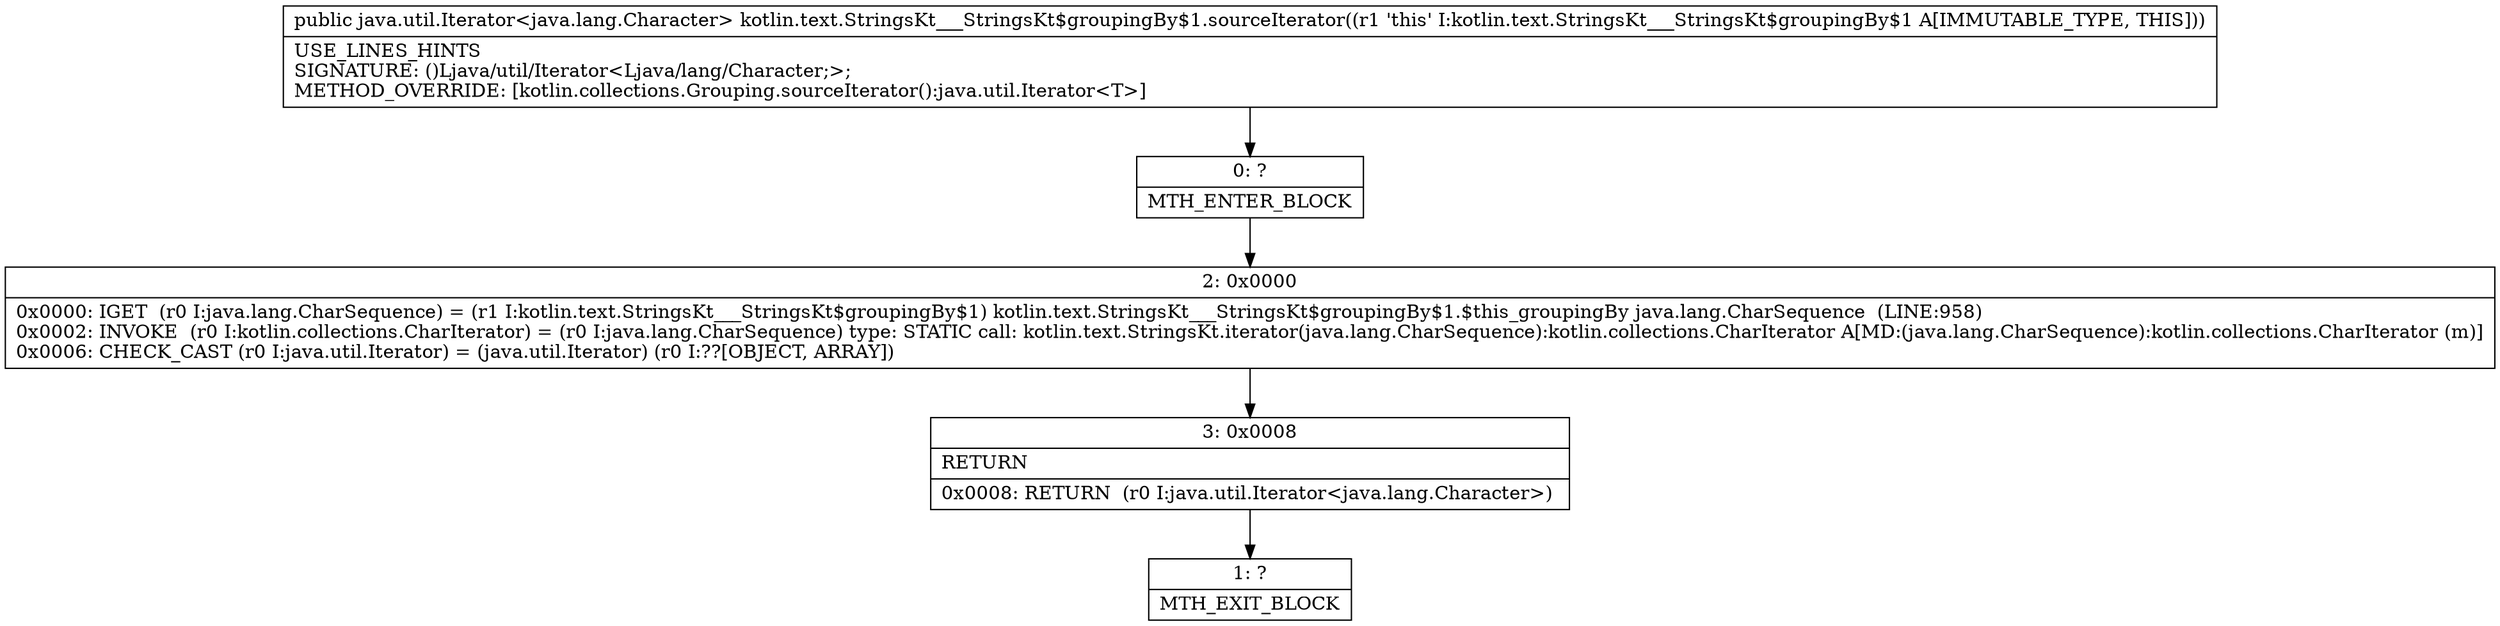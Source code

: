 digraph "CFG forkotlin.text.StringsKt___StringsKt$groupingBy$1.sourceIterator()Ljava\/util\/Iterator;" {
Node_0 [shape=record,label="{0\:\ ?|MTH_ENTER_BLOCK\l}"];
Node_2 [shape=record,label="{2\:\ 0x0000|0x0000: IGET  (r0 I:java.lang.CharSequence) = (r1 I:kotlin.text.StringsKt___StringsKt$groupingBy$1) kotlin.text.StringsKt___StringsKt$groupingBy$1.$this_groupingBy java.lang.CharSequence  (LINE:958)\l0x0002: INVOKE  (r0 I:kotlin.collections.CharIterator) = (r0 I:java.lang.CharSequence) type: STATIC call: kotlin.text.StringsKt.iterator(java.lang.CharSequence):kotlin.collections.CharIterator A[MD:(java.lang.CharSequence):kotlin.collections.CharIterator (m)]\l0x0006: CHECK_CAST (r0 I:java.util.Iterator) = (java.util.Iterator) (r0 I:??[OBJECT, ARRAY]) \l}"];
Node_3 [shape=record,label="{3\:\ 0x0008|RETURN\l|0x0008: RETURN  (r0 I:java.util.Iterator\<java.lang.Character\>) \l}"];
Node_1 [shape=record,label="{1\:\ ?|MTH_EXIT_BLOCK\l}"];
MethodNode[shape=record,label="{public java.util.Iterator\<java.lang.Character\> kotlin.text.StringsKt___StringsKt$groupingBy$1.sourceIterator((r1 'this' I:kotlin.text.StringsKt___StringsKt$groupingBy$1 A[IMMUTABLE_TYPE, THIS]))  | USE_LINES_HINTS\lSIGNATURE: ()Ljava\/util\/Iterator\<Ljava\/lang\/Character;\>;\lMETHOD_OVERRIDE: [kotlin.collections.Grouping.sourceIterator():java.util.Iterator\<T\>]\l}"];
MethodNode -> Node_0;Node_0 -> Node_2;
Node_2 -> Node_3;
Node_3 -> Node_1;
}

